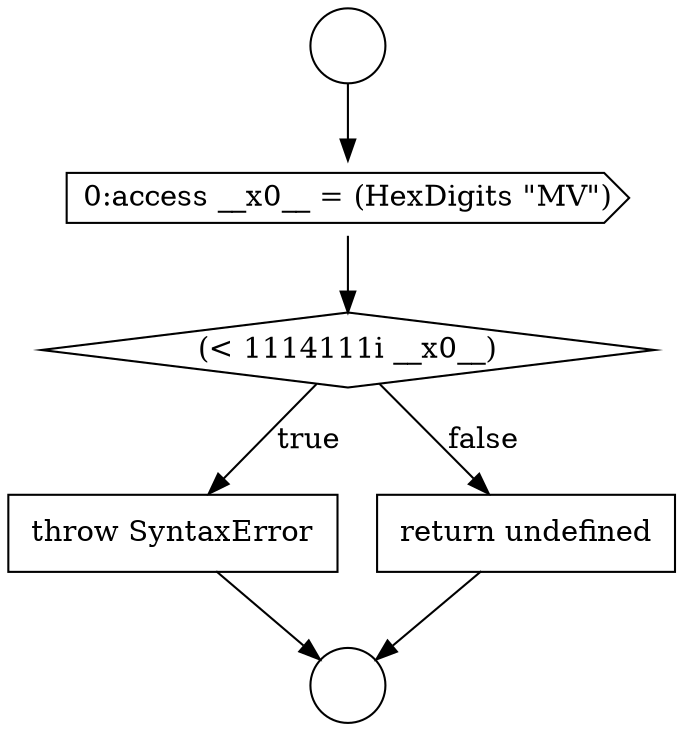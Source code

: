 digraph {
  node16315 [shape=cds, label=<<font color="black">0:access __x0__ = (HexDigits &quot;MV&quot;)</font>> color="black" fillcolor="white" style=filled]
  node16316 [shape=diamond, label=<<font color="black">(&lt; 1114111i __x0__)</font>> color="black" fillcolor="white" style=filled]
  node16313 [shape=circle label=" " color="black" fillcolor="white" style=filled]
  node16317 [shape=none, margin=0, label=<<font color="black">
    <table border="0" cellborder="1" cellspacing="0" cellpadding="10">
      <tr><td align="left">throw SyntaxError</td></tr>
    </table>
  </font>> color="black" fillcolor="white" style=filled]
  node16318 [shape=none, margin=0, label=<<font color="black">
    <table border="0" cellborder="1" cellspacing="0" cellpadding="10">
      <tr><td align="left">return undefined</td></tr>
    </table>
  </font>> color="black" fillcolor="white" style=filled]
  node16314 [shape=circle label=" " color="black" fillcolor="white" style=filled]
  node16313 -> node16315 [ color="black"]
  node16317 -> node16314 [ color="black"]
  node16316 -> node16317 [label=<<font color="black">true</font>> color="black"]
  node16316 -> node16318 [label=<<font color="black">false</font>> color="black"]
  node16315 -> node16316 [ color="black"]
  node16318 -> node16314 [ color="black"]
}
